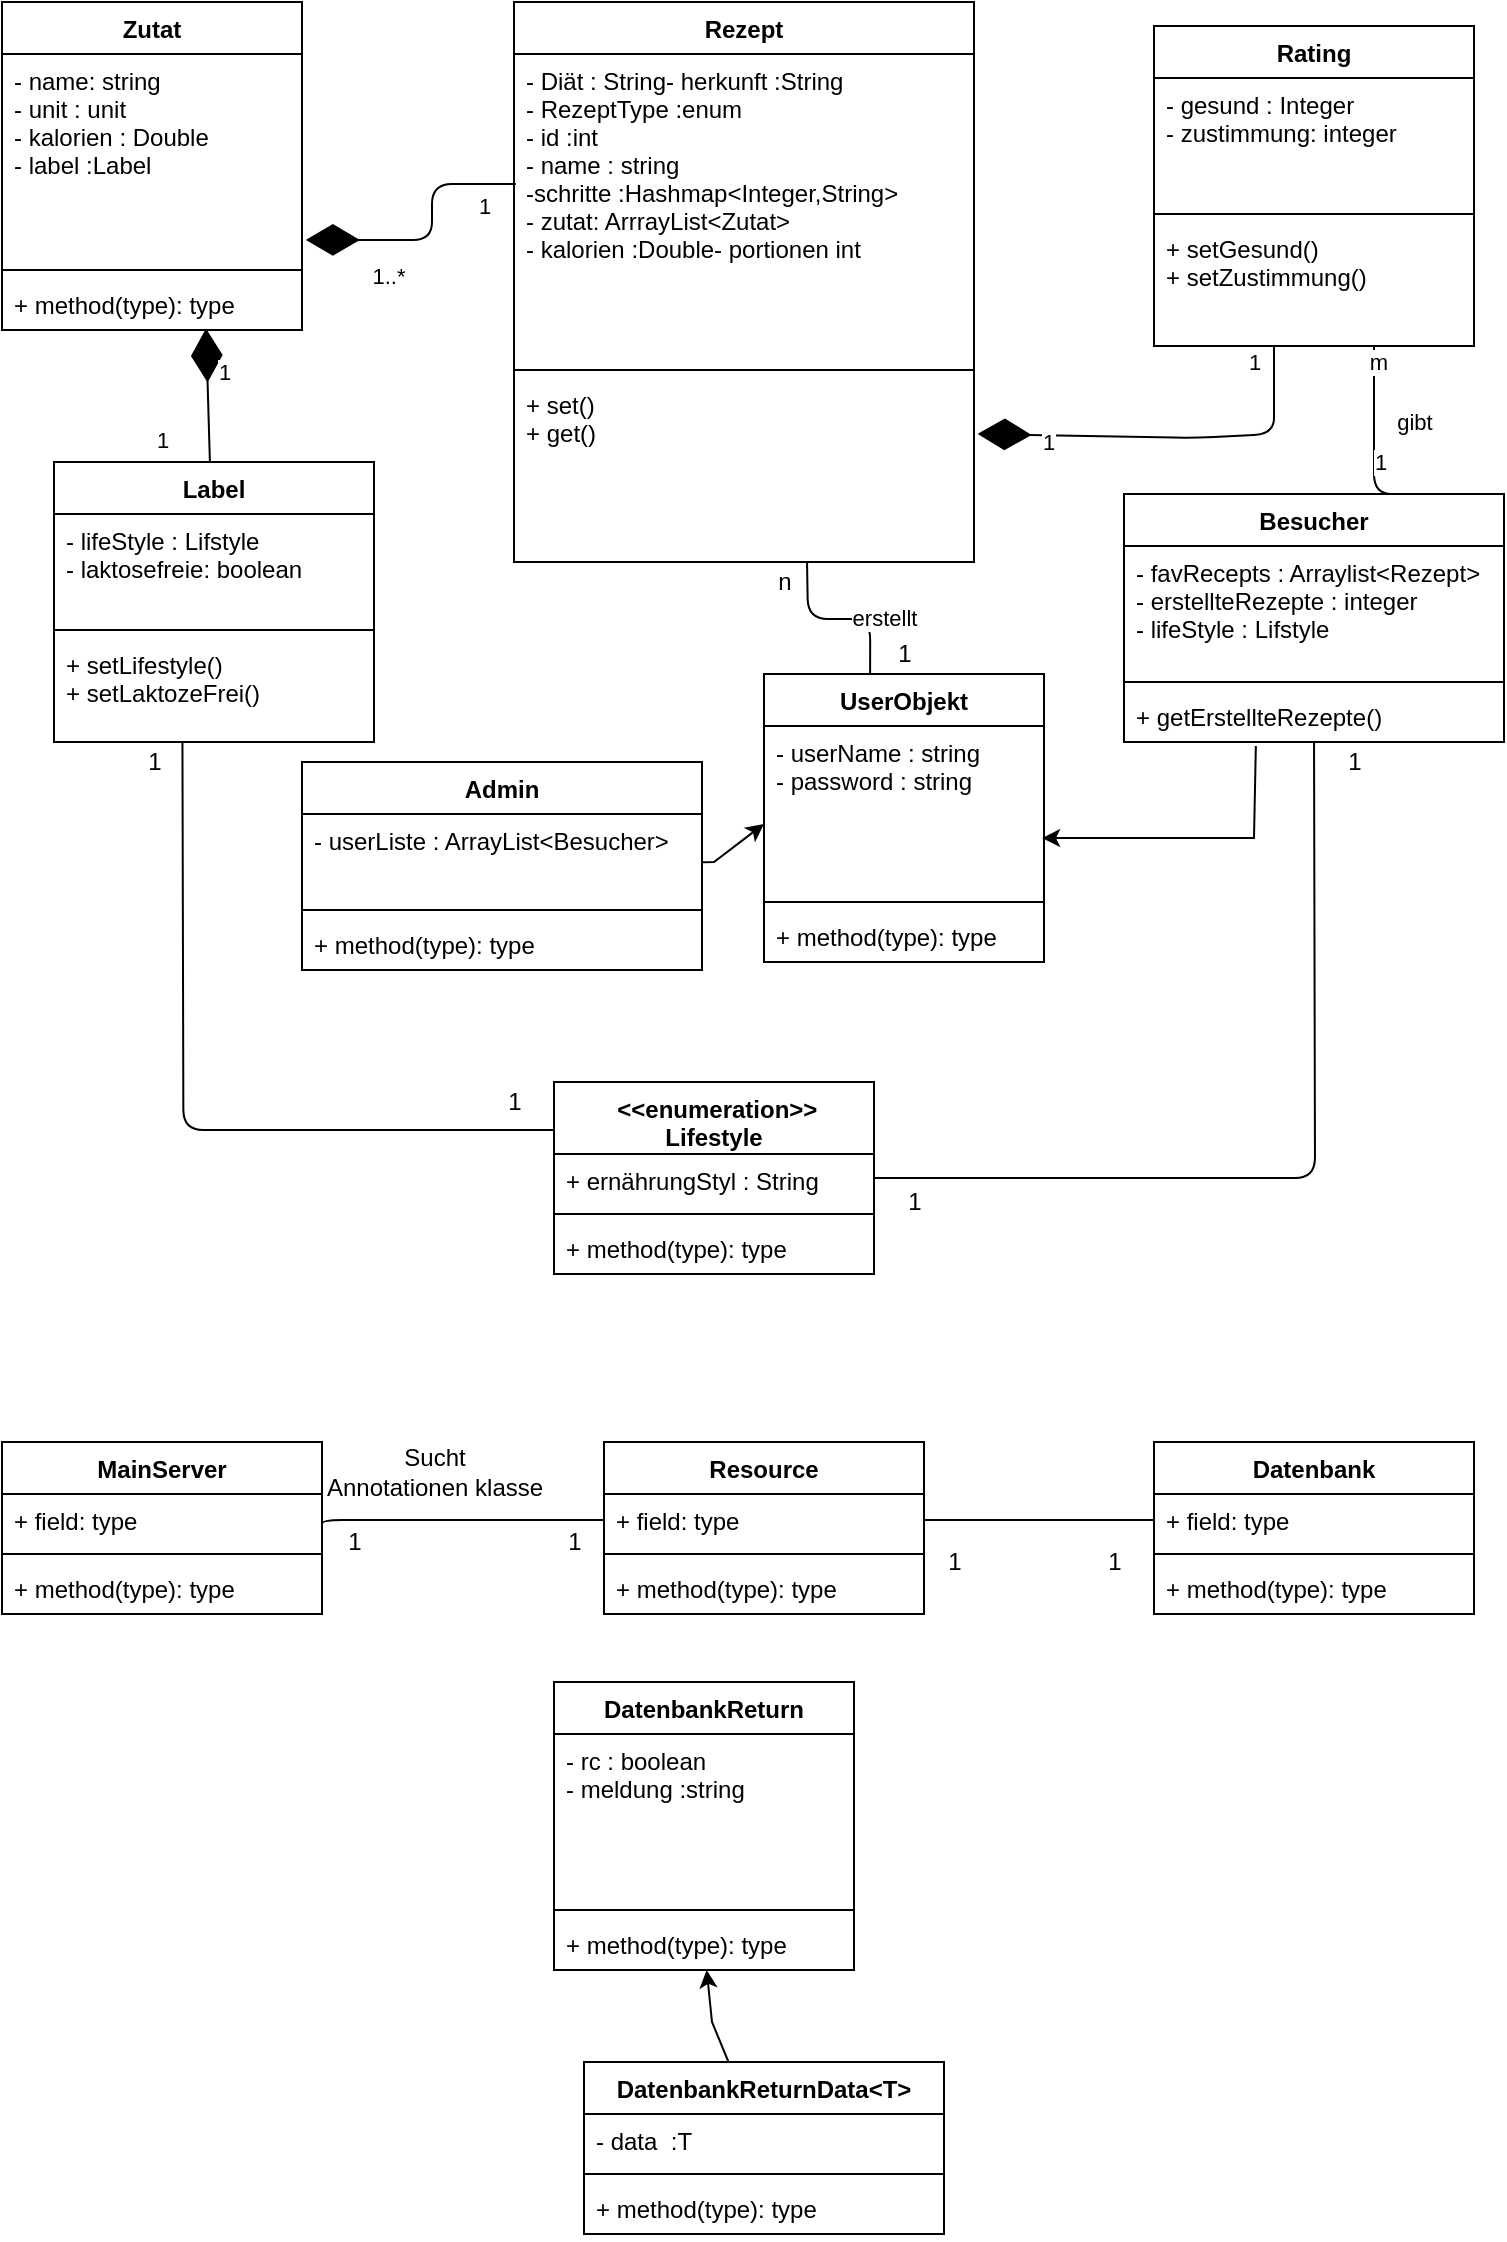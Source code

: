 <mxfile version="13.9.2" type="github">
  <diagram id="IZZyyHPVDpo9NpMuoboe" name="Page-1">
    <mxGraphModel dx="907" dy="982" grid="1" gridSize="10" guides="1" tooltips="1" connect="1" arrows="1" fold="1" page="1" pageScale="1" pageWidth="827" pageHeight="1169" math="0" shadow="0">
      <root>
        <mxCell id="0" />
        <mxCell id="1" parent="0" />
        <mxCell id="SRhx6CK5bO02SiISKb7Z-1" value="Zutat" style="swimlane;fontStyle=1;align=center;verticalAlign=top;childLayout=stackLayout;horizontal=1;startSize=26;horizontalStack=0;resizeParent=1;resizeParentMax=0;resizeLast=0;collapsible=1;marginBottom=0;" parent="1" vertex="1">
          <mxGeometry x="64" y="10" width="150" height="164" as="geometry" />
        </mxCell>
        <mxCell id="SRhx6CK5bO02SiISKb7Z-2" value="- name: string&#xa;- unit : unit&#xa;- kalorien : Double &#xa;- label :Label&#xa;&#xa;&#xa;&#xa;&#xa;" style="text;strokeColor=none;fillColor=none;align=left;verticalAlign=top;spacingLeft=4;spacingRight=4;overflow=hidden;rotatable=0;points=[[0,0.5],[1,0.5]];portConstraint=eastwest;" parent="SRhx6CK5bO02SiISKb7Z-1" vertex="1">
          <mxGeometry y="26" width="150" height="104" as="geometry" />
        </mxCell>
        <mxCell id="SRhx6CK5bO02SiISKb7Z-3" value="" style="line;strokeWidth=1;fillColor=none;align=left;verticalAlign=middle;spacingTop=-1;spacingLeft=3;spacingRight=3;rotatable=0;labelPosition=right;points=[];portConstraint=eastwest;" parent="SRhx6CK5bO02SiISKb7Z-1" vertex="1">
          <mxGeometry y="130" width="150" height="8" as="geometry" />
        </mxCell>
        <mxCell id="SRhx6CK5bO02SiISKb7Z-4" value="+ method(type): type" style="text;strokeColor=none;fillColor=none;align=left;verticalAlign=top;spacingLeft=4;spacingRight=4;overflow=hidden;rotatable=0;points=[[0,0.5],[1,0.5]];portConstraint=eastwest;" parent="SRhx6CK5bO02SiISKb7Z-1" vertex="1">
          <mxGeometry y="138" width="150" height="26" as="geometry" />
        </mxCell>
        <mxCell id="SRhx6CK5bO02SiISKb7Z-5" value="Rezept" style="swimlane;fontStyle=1;align=center;verticalAlign=top;childLayout=stackLayout;horizontal=1;startSize=26;horizontalStack=0;resizeParent=1;resizeParentMax=0;resizeLast=0;collapsible=1;marginBottom=0;" parent="1" vertex="1">
          <mxGeometry x="320" y="10" width="230" height="280" as="geometry" />
        </mxCell>
        <mxCell id="SRhx6CK5bO02SiISKb7Z-6" value="- Diät : String- herkunft :String&#xa;- RezeptType :enum&#xa;- id :int&#xa;- name : string&#xa;-schritte :Hashmap&lt;Integer,String&gt;&#xa;- zutat: ArrrayList&lt;Zutat&gt;&#xa;- kalorien :Double- portionen int&#xa;&#xa;&#xa;&#xa;&#xa;&#xa;&#xa;&#xa;&#xa;&#xa;&#xa;" style="text;strokeColor=none;fillColor=none;align=left;verticalAlign=top;spacingLeft=4;spacingRight=4;overflow=hidden;rotatable=0;points=[[0,0.5],[1,0.5]];portConstraint=eastwest;" parent="SRhx6CK5bO02SiISKb7Z-5" vertex="1">
          <mxGeometry y="26" width="230" height="154" as="geometry" />
        </mxCell>
        <mxCell id="SRhx6CK5bO02SiISKb7Z-7" value="" style="line;strokeWidth=1;fillColor=none;align=left;verticalAlign=middle;spacingTop=-1;spacingLeft=3;spacingRight=3;rotatable=0;labelPosition=right;points=[];portConstraint=eastwest;" parent="SRhx6CK5bO02SiISKb7Z-5" vertex="1">
          <mxGeometry y="180" width="230" height="8" as="geometry" />
        </mxCell>
        <mxCell id="SRhx6CK5bO02SiISKb7Z-8" value="+ set()&#xa;+ get()&#xa;" style="text;strokeColor=none;fillColor=none;align=left;verticalAlign=top;spacingLeft=4;spacingRight=4;overflow=hidden;rotatable=0;points=[[0,0.5],[1,0.5]];portConstraint=eastwest;" parent="SRhx6CK5bO02SiISKb7Z-5" vertex="1">
          <mxGeometry y="188" width="230" height="92" as="geometry" />
        </mxCell>
        <mxCell id="SRhx6CK5bO02SiISKb7Z-49" value="Rating" style="swimlane;fontStyle=1;align=center;verticalAlign=top;childLayout=stackLayout;horizontal=1;startSize=26;horizontalStack=0;resizeParent=1;resizeParentMax=0;resizeLast=0;collapsible=1;marginBottom=0;" parent="1" vertex="1">
          <mxGeometry x="640" y="22" width="160" height="160" as="geometry" />
        </mxCell>
        <mxCell id="SRhx6CK5bO02SiISKb7Z-50" value="- gesund : Integer&#xa;- zustimmung: integer&#xa;" style="text;strokeColor=none;fillColor=none;align=left;verticalAlign=top;spacingLeft=4;spacingRight=4;overflow=hidden;rotatable=0;points=[[0,0.5],[1,0.5]];portConstraint=eastwest;" parent="SRhx6CK5bO02SiISKb7Z-49" vertex="1">
          <mxGeometry y="26" width="160" height="64" as="geometry" />
        </mxCell>
        <mxCell id="SRhx6CK5bO02SiISKb7Z-51" value="" style="line;strokeWidth=1;fillColor=none;align=left;verticalAlign=middle;spacingTop=-1;spacingLeft=3;spacingRight=3;rotatable=0;labelPosition=right;points=[];portConstraint=eastwest;" parent="SRhx6CK5bO02SiISKb7Z-49" vertex="1">
          <mxGeometry y="90" width="160" height="8" as="geometry" />
        </mxCell>
        <mxCell id="SRhx6CK5bO02SiISKb7Z-52" value="+ setGesund()&#xa;+ setZustimmung()&#xa;&#xa;&#xa;" style="text;strokeColor=none;fillColor=none;align=left;verticalAlign=top;spacingLeft=4;spacingRight=4;overflow=hidden;rotatable=0;points=[[0,0.5],[1,0.5]];portConstraint=eastwest;" parent="SRhx6CK5bO02SiISKb7Z-49" vertex="1">
          <mxGeometry y="98" width="160" height="62" as="geometry" />
        </mxCell>
        <mxCell id="SRhx6CK5bO02SiISKb7Z-61" value=" &lt;&lt;enumeration&gt;&gt; &#xa;Lifestyle" style="swimlane;fontStyle=1;align=center;verticalAlign=top;childLayout=stackLayout;horizontal=1;startSize=36;horizontalStack=0;resizeParent=1;resizeParentMax=0;resizeLast=0;collapsible=1;marginBottom=0;" parent="1" vertex="1">
          <mxGeometry x="340" y="550" width="160" height="96" as="geometry" />
        </mxCell>
        <mxCell id="SRhx6CK5bO02SiISKb7Z-62" value="+ ernährungStyl : String" style="text;strokeColor=none;fillColor=none;align=left;verticalAlign=top;spacingLeft=4;spacingRight=4;overflow=hidden;rotatable=0;points=[[0,0.5],[1,0.5]];portConstraint=eastwest;" parent="SRhx6CK5bO02SiISKb7Z-61" vertex="1">
          <mxGeometry y="36" width="160" height="26" as="geometry" />
        </mxCell>
        <mxCell id="SRhx6CK5bO02SiISKb7Z-63" value="" style="line;strokeWidth=1;fillColor=none;align=left;verticalAlign=middle;spacingTop=-1;spacingLeft=3;spacingRight=3;rotatable=0;labelPosition=right;points=[];portConstraint=eastwest;" parent="SRhx6CK5bO02SiISKb7Z-61" vertex="1">
          <mxGeometry y="62" width="160" height="8" as="geometry" />
        </mxCell>
        <mxCell id="SRhx6CK5bO02SiISKb7Z-64" value="+ method(type): type" style="text;strokeColor=none;fillColor=none;align=left;verticalAlign=top;spacingLeft=4;spacingRight=4;overflow=hidden;rotatable=0;points=[[0,0.5],[1,0.5]];portConstraint=eastwest;" parent="SRhx6CK5bO02SiISKb7Z-61" vertex="1">
          <mxGeometry y="70" width="160" height="26" as="geometry" />
        </mxCell>
        <mxCell id="SRhx6CK5bO02SiISKb7Z-77" value="" style="endArrow=diamondThin;endFill=1;endSize=24;html=1;entryX=1.013;entryY=0.894;entryDx=0;entryDy=0;entryPerimeter=0;exitX=0.004;exitY=0.422;exitDx=0;exitDy=0;exitPerimeter=0;" parent="1" source="SRhx6CK5bO02SiISKb7Z-6" target="SRhx6CK5bO02SiISKb7Z-2" edge="1">
          <mxGeometry width="160" relative="1" as="geometry">
            <mxPoint x="319.05" y="397.076" as="sourcePoint" />
            <mxPoint x="240.0" y="239.996" as="targetPoint" />
            <Array as="points">
              <mxPoint x="279" y="101" />
              <mxPoint x="279" y="129" />
              <mxPoint x="260" y="129" />
            </Array>
          </mxGeometry>
        </mxCell>
        <mxCell id="SRhx6CK5bO02SiISKb7Z-105" value="1" style="edgeLabel;html=1;align=center;verticalAlign=middle;resizable=0;points=[];" parent="SRhx6CK5bO02SiISKb7Z-77" vertex="1" connectable="0">
          <mxGeometry x="-0.874" y="1" relative="1" as="geometry">
            <mxPoint x="-8.08" y="9.38" as="offset" />
          </mxGeometry>
        </mxCell>
        <mxCell id="SRhx6CK5bO02SiISKb7Z-106" value="1..*" style="edgeLabel;html=1;align=center;verticalAlign=middle;resizable=0;points=[];" parent="SRhx6CK5bO02SiISKb7Z-77" vertex="1" connectable="0">
          <mxGeometry x="0.553" y="3" relative="1" as="geometry">
            <mxPoint x="11.1" y="14.99" as="offset" />
          </mxGeometry>
        </mxCell>
        <mxCell id="SRhx6CK5bO02SiISKb7Z-78" value="" style="endArrow=diamondThin;endFill=1;endSize=24;html=1;entryX=1.008;entryY=0.304;entryDx=0;entryDy=0;entryPerimeter=0;" parent="1" edge="1" target="SRhx6CK5bO02SiISKb7Z-8">
          <mxGeometry width="160" relative="1" as="geometry">
            <mxPoint x="700" y="182" as="sourcePoint" />
            <mxPoint x="600" y="228" as="targetPoint" />
            <Array as="points">
              <mxPoint x="700" y="200" />
              <mxPoint x="700" y="226" />
              <mxPoint x="660" y="228" />
            </Array>
          </mxGeometry>
        </mxCell>
        <mxCell id="SRhx6CK5bO02SiISKb7Z-103" value="1" style="edgeLabel;html=1;align=center;verticalAlign=middle;resizable=0;points=[];" parent="SRhx6CK5bO02SiISKb7Z-78" vertex="1" connectable="0">
          <mxGeometry x="-0.88" relative="1" as="geometry">
            <mxPoint x="-10" y="-3.76" as="offset" />
          </mxGeometry>
        </mxCell>
        <mxCell id="SRhx6CK5bO02SiISKb7Z-104" value="1" style="edgeLabel;html=1;align=center;verticalAlign=middle;resizable=0;points=[];" parent="SRhx6CK5bO02SiISKb7Z-78" vertex="1" connectable="0">
          <mxGeometry x="0.641" y="3" relative="1" as="geometry">
            <mxPoint as="offset" />
          </mxGeometry>
        </mxCell>
        <mxCell id="SRhx6CK5bO02SiISKb7Z-81" value="Label" style="swimlane;fontStyle=1;align=center;verticalAlign=top;childLayout=stackLayout;horizontal=1;startSize=26;horizontalStack=0;resizeParent=1;resizeParentMax=0;resizeLast=0;collapsible=1;marginBottom=0;" parent="1" vertex="1">
          <mxGeometry x="90" y="240" width="160" height="140" as="geometry" />
        </mxCell>
        <mxCell id="SRhx6CK5bO02SiISKb7Z-82" value="- lifeStyle : Lifstyle&#xa;- laktosefreie: boolean " style="text;strokeColor=none;fillColor=none;align=left;verticalAlign=top;spacingLeft=4;spacingRight=4;overflow=hidden;rotatable=0;points=[[0,0.5],[1,0.5]];portConstraint=eastwest;" parent="SRhx6CK5bO02SiISKb7Z-81" vertex="1">
          <mxGeometry y="26" width="160" height="54" as="geometry" />
        </mxCell>
        <mxCell id="SRhx6CK5bO02SiISKb7Z-83" value="" style="line;strokeWidth=1;fillColor=none;align=left;verticalAlign=middle;spacingTop=-1;spacingLeft=3;spacingRight=3;rotatable=0;labelPosition=right;points=[];portConstraint=eastwest;" parent="SRhx6CK5bO02SiISKb7Z-81" vertex="1">
          <mxGeometry y="80" width="160" height="8" as="geometry" />
        </mxCell>
        <mxCell id="SRhx6CK5bO02SiISKb7Z-84" value="+ setLifestyle()&#xa;+ setLaktozeFrei()&#xa;" style="text;strokeColor=none;fillColor=none;align=left;verticalAlign=top;spacingLeft=4;spacingRight=4;overflow=hidden;rotatable=0;points=[[0,0.5],[1,0.5]];portConstraint=eastwest;" parent="SRhx6CK5bO02SiISKb7Z-81" vertex="1">
          <mxGeometry y="88" width="160" height="52" as="geometry" />
        </mxCell>
        <mxCell id="gb2XQUWt7gZtMW36fQ8k-82" style="edgeStyle=none;rounded=0;orthogonalLoop=1;jettySize=auto;html=1;" edge="1" parent="1" source="gb2XQUWt7gZtMW36fQ8k-5" target="gb2XQUWt7gZtMW36fQ8k-16">
          <mxGeometry relative="1" as="geometry">
            <Array as="points">
              <mxPoint x="419" y="1020" />
            </Array>
          </mxGeometry>
        </mxCell>
        <mxCell id="gb2XQUWt7gZtMW36fQ8k-5" value="DatenbankReturnData&lt;T&gt;" style="swimlane;fontStyle=1;align=center;verticalAlign=top;childLayout=stackLayout;horizontal=1;startSize=26;horizontalStack=0;resizeParent=1;resizeParentMax=0;resizeLast=0;collapsible=1;marginBottom=0;" vertex="1" parent="1">
          <mxGeometry x="355" y="1040" width="180" height="86" as="geometry" />
        </mxCell>
        <mxCell id="gb2XQUWt7gZtMW36fQ8k-6" value="- data  :T" style="text;strokeColor=none;fillColor=none;align=left;verticalAlign=top;spacingLeft=4;spacingRight=4;overflow=hidden;rotatable=0;points=[[0,0.5],[1,0.5]];portConstraint=eastwest;" vertex="1" parent="gb2XQUWt7gZtMW36fQ8k-5">
          <mxGeometry y="26" width="180" height="26" as="geometry" />
        </mxCell>
        <mxCell id="gb2XQUWt7gZtMW36fQ8k-7" value="" style="line;strokeWidth=1;fillColor=none;align=left;verticalAlign=middle;spacingTop=-1;spacingLeft=3;spacingRight=3;rotatable=0;labelPosition=right;points=[];portConstraint=eastwest;" vertex="1" parent="gb2XQUWt7gZtMW36fQ8k-5">
          <mxGeometry y="52" width="180" height="8" as="geometry" />
        </mxCell>
        <mxCell id="gb2XQUWt7gZtMW36fQ8k-8" value="+ method(type): type" style="text;strokeColor=none;fillColor=none;align=left;verticalAlign=top;spacingLeft=4;spacingRight=4;overflow=hidden;rotatable=0;points=[[0,0.5],[1,0.5]];portConstraint=eastwest;" vertex="1" parent="gb2XQUWt7gZtMW36fQ8k-5">
          <mxGeometry y="60" width="180" height="26" as="geometry" />
        </mxCell>
        <mxCell id="gb2XQUWt7gZtMW36fQ8k-13" value="DatenbankReturn" style="swimlane;fontStyle=1;align=center;verticalAlign=top;childLayout=stackLayout;horizontal=1;startSize=26;horizontalStack=0;resizeParent=1;resizeParentMax=0;resizeLast=0;collapsible=1;marginBottom=0;" vertex="1" parent="1">
          <mxGeometry x="340" y="850" width="150" height="144" as="geometry" />
        </mxCell>
        <mxCell id="gb2XQUWt7gZtMW36fQ8k-14" value="- rc : boolean&#xa;- meldung :string&#xa;" style="text;strokeColor=none;fillColor=none;align=left;verticalAlign=top;spacingLeft=4;spacingRight=4;overflow=hidden;rotatable=0;points=[[0,0.5],[1,0.5]];portConstraint=eastwest;" vertex="1" parent="gb2XQUWt7gZtMW36fQ8k-13">
          <mxGeometry y="26" width="150" height="84" as="geometry" />
        </mxCell>
        <mxCell id="gb2XQUWt7gZtMW36fQ8k-15" value="" style="line;strokeWidth=1;fillColor=none;align=left;verticalAlign=middle;spacingTop=-1;spacingLeft=3;spacingRight=3;rotatable=0;labelPosition=right;points=[];portConstraint=eastwest;" vertex="1" parent="gb2XQUWt7gZtMW36fQ8k-13">
          <mxGeometry y="110" width="150" height="8" as="geometry" />
        </mxCell>
        <mxCell id="gb2XQUWt7gZtMW36fQ8k-16" value="+ method(type): type" style="text;strokeColor=none;fillColor=none;align=left;verticalAlign=top;spacingLeft=4;spacingRight=4;overflow=hidden;rotatable=0;points=[[0,0.5],[1,0.5]];portConstraint=eastwest;" vertex="1" parent="gb2XQUWt7gZtMW36fQ8k-13">
          <mxGeometry y="118" width="150" height="26" as="geometry" />
        </mxCell>
        <mxCell id="gb2XQUWt7gZtMW36fQ8k-18" value="UserObjekt" style="swimlane;fontStyle=1;align=center;verticalAlign=top;childLayout=stackLayout;horizontal=1;startSize=26;horizontalStack=0;resizeParent=1;resizeParentMax=0;resizeLast=0;collapsible=1;marginBottom=0;" vertex="1" parent="1">
          <mxGeometry x="445" y="346" width="140" height="144" as="geometry" />
        </mxCell>
        <mxCell id="gb2XQUWt7gZtMW36fQ8k-19" value="- userName : string&#xa;- password : string&#xa;&#xa;" style="text;strokeColor=none;fillColor=none;align=left;verticalAlign=top;spacingLeft=4;spacingRight=4;overflow=hidden;rotatable=0;points=[[0,0.5],[1,0.5]];portConstraint=eastwest;" vertex="1" parent="gb2XQUWt7gZtMW36fQ8k-18">
          <mxGeometry y="26" width="140" height="84" as="geometry" />
        </mxCell>
        <mxCell id="gb2XQUWt7gZtMW36fQ8k-20" value="" style="line;strokeWidth=1;fillColor=none;align=left;verticalAlign=middle;spacingTop=-1;spacingLeft=3;spacingRight=3;rotatable=0;labelPosition=right;points=[];portConstraint=eastwest;" vertex="1" parent="gb2XQUWt7gZtMW36fQ8k-18">
          <mxGeometry y="110" width="140" height="8" as="geometry" />
        </mxCell>
        <mxCell id="gb2XQUWt7gZtMW36fQ8k-21" value="+ method(type): type" style="text;strokeColor=none;fillColor=none;align=left;verticalAlign=top;spacingLeft=4;spacingRight=4;overflow=hidden;rotatable=0;points=[[0,0.5],[1,0.5]];portConstraint=eastwest;" vertex="1" parent="gb2XQUWt7gZtMW36fQ8k-18">
          <mxGeometry y="118" width="140" height="26" as="geometry" />
        </mxCell>
        <mxCell id="gb2XQUWt7gZtMW36fQ8k-27" value="" style="endArrow=none;html=1;edgeStyle=orthogonalEdgeStyle;entryX=0.593;entryY=1.053;entryDx=0;entryDy=0;entryPerimeter=0;exitX=0.379;exitY=0;exitDx=0;exitDy=0;exitPerimeter=0;" edge="1" parent="1" source="gb2XQUWt7gZtMW36fQ8k-18">
          <mxGeometry relative="1" as="geometry">
            <mxPoint x="443.49" y="355.02" as="sourcePoint" />
            <mxPoint x="466.51" y="290.002" as="targetPoint" />
            <Array as="points" />
          </mxGeometry>
        </mxCell>
        <mxCell id="gb2XQUWt7gZtMW36fQ8k-28" value="erstellt" style="edgeLabel;html=1;align=center;verticalAlign=middle;resizable=0;points=[];" vertex="1" connectable="0" parent="gb2XQUWt7gZtMW36fQ8k-27">
          <mxGeometry x="-0.697" y="2" relative="1" as="geometry">
            <mxPoint x="8.91" y="-15.05" as="offset" />
          </mxGeometry>
        </mxCell>
        <mxCell id="gb2XQUWt7gZtMW36fQ8k-29" value="" style="endArrow=none;html=1;edgeStyle=orthogonalEdgeStyle;exitX=0.75;exitY=0;exitDx=0;exitDy=0;" edge="1" parent="1" source="gb2XQUWt7gZtMW36fQ8k-35" target="SRhx6CK5bO02SiISKb7Z-52">
          <mxGeometry relative="1" as="geometry">
            <mxPoint x="710" y="365.02" as="sourcePoint" />
            <mxPoint x="733.02" y="300.002" as="targetPoint" />
            <Array as="points">
              <mxPoint x="750" y="256" />
            </Array>
          </mxGeometry>
        </mxCell>
        <mxCell id="gb2XQUWt7gZtMW36fQ8k-30" value="gibt" style="edgeLabel;html=1;align=center;verticalAlign=middle;resizable=0;points=[];" vertex="1" connectable="0" parent="gb2XQUWt7gZtMW36fQ8k-29">
          <mxGeometry x="-0.697" y="2" relative="1" as="geometry">
            <mxPoint x="16.5" y="-38" as="offset" />
          </mxGeometry>
        </mxCell>
        <mxCell id="gb2XQUWt7gZtMW36fQ8k-55" value="m" style="edgeLabel;html=1;align=center;verticalAlign=middle;resizable=0;points=[];" vertex="1" connectable="0" parent="gb2XQUWt7gZtMW36fQ8k-29">
          <mxGeometry x="0.843" y="-2" relative="1" as="geometry">
            <mxPoint y="1" as="offset" />
          </mxGeometry>
        </mxCell>
        <mxCell id="gb2XQUWt7gZtMW36fQ8k-56" value="1" style="edgeLabel;html=1;align=center;verticalAlign=middle;resizable=0;points=[];" vertex="1" connectable="0" parent="gb2XQUWt7gZtMW36fQ8k-29">
          <mxGeometry x="-0.681" y="-1" relative="1" as="geometry">
            <mxPoint y="-15" as="offset" />
          </mxGeometry>
        </mxCell>
        <mxCell id="gb2XQUWt7gZtMW36fQ8k-54" style="edgeStyle=none;rounded=0;orthogonalLoop=1;jettySize=auto;html=1;entryX=0;entryY=0.583;entryDx=0;entryDy=0;entryPerimeter=0;" edge="1" parent="1" source="gb2XQUWt7gZtMW36fQ8k-31" target="gb2XQUWt7gZtMW36fQ8k-19">
          <mxGeometry relative="1" as="geometry">
            <Array as="points">
              <mxPoint x="420" y="440" />
            </Array>
          </mxGeometry>
        </mxCell>
        <mxCell id="gb2XQUWt7gZtMW36fQ8k-31" value="Admin" style="swimlane;fontStyle=1;align=center;verticalAlign=top;childLayout=stackLayout;horizontal=1;startSize=26;horizontalStack=0;resizeParent=1;resizeParentMax=0;resizeLast=0;collapsible=1;marginBottom=0;" vertex="1" parent="1">
          <mxGeometry x="214" y="390" width="200" height="104" as="geometry" />
        </mxCell>
        <mxCell id="gb2XQUWt7gZtMW36fQ8k-32" value="- userListe : ArrayList&lt;Besucher&gt;" style="text;strokeColor=none;fillColor=none;align=left;verticalAlign=top;spacingLeft=4;spacingRight=4;overflow=hidden;rotatable=0;points=[[0,0.5],[1,0.5]];portConstraint=eastwest;" vertex="1" parent="gb2XQUWt7gZtMW36fQ8k-31">
          <mxGeometry y="26" width="200" height="44" as="geometry" />
        </mxCell>
        <mxCell id="gb2XQUWt7gZtMW36fQ8k-33" value="" style="line;strokeWidth=1;fillColor=none;align=left;verticalAlign=middle;spacingTop=-1;spacingLeft=3;spacingRight=3;rotatable=0;labelPosition=right;points=[];portConstraint=eastwest;" vertex="1" parent="gb2XQUWt7gZtMW36fQ8k-31">
          <mxGeometry y="70" width="200" height="8" as="geometry" />
        </mxCell>
        <mxCell id="gb2XQUWt7gZtMW36fQ8k-34" value="+ method(type): type" style="text;strokeColor=none;fillColor=none;align=left;verticalAlign=top;spacingLeft=4;spacingRight=4;overflow=hidden;rotatable=0;points=[[0,0.5],[1,0.5]];portConstraint=eastwest;" vertex="1" parent="gb2XQUWt7gZtMW36fQ8k-31">
          <mxGeometry y="78" width="200" height="26" as="geometry" />
        </mxCell>
        <mxCell id="gb2XQUWt7gZtMW36fQ8k-47" style="edgeStyle=none;rounded=0;orthogonalLoop=1;jettySize=auto;html=1;exitX=0.347;exitY=1.077;exitDx=0;exitDy=0;exitPerimeter=0;entryX=0.993;entryY=0.667;entryDx=0;entryDy=0;entryPerimeter=0;" edge="1" parent="1" source="gb2XQUWt7gZtMW36fQ8k-38" target="gb2XQUWt7gZtMW36fQ8k-19">
          <mxGeometry relative="1" as="geometry">
            <mxPoint x="592.95" y="630" as="sourcePoint" />
            <mxPoint x="585" y="416" as="targetPoint" />
            <Array as="points">
              <mxPoint x="690" y="428" />
            </Array>
          </mxGeometry>
        </mxCell>
        <mxCell id="gb2XQUWt7gZtMW36fQ8k-35" value="Besucher" style="swimlane;fontStyle=1;align=center;verticalAlign=top;childLayout=stackLayout;horizontal=1;startSize=26;horizontalStack=0;resizeParent=1;resizeParentMax=0;resizeLast=0;collapsible=1;marginBottom=0;" vertex="1" parent="1">
          <mxGeometry x="625" y="256" width="190" height="124" as="geometry" />
        </mxCell>
        <mxCell id="gb2XQUWt7gZtMW36fQ8k-36" value="- favRecepts : Arraylist&lt;Rezept&gt;&#xa;- erstellteRezepte : integer&#xa;- lifeStyle : Lifstyle&#xa;" style="text;strokeColor=none;fillColor=none;align=left;verticalAlign=top;spacingLeft=4;spacingRight=4;overflow=hidden;rotatable=0;points=[[0,0.5],[1,0.5]];portConstraint=eastwest;" vertex="1" parent="gb2XQUWt7gZtMW36fQ8k-35">
          <mxGeometry y="26" width="190" height="64" as="geometry" />
        </mxCell>
        <mxCell id="gb2XQUWt7gZtMW36fQ8k-37" value="" style="line;strokeWidth=1;fillColor=none;align=left;verticalAlign=middle;spacingTop=-1;spacingLeft=3;spacingRight=3;rotatable=0;labelPosition=right;points=[];portConstraint=eastwest;" vertex="1" parent="gb2XQUWt7gZtMW36fQ8k-35">
          <mxGeometry y="90" width="190" height="8" as="geometry" />
        </mxCell>
        <mxCell id="gb2XQUWt7gZtMW36fQ8k-38" value="+ getErstellteRezepte()" style="text;strokeColor=none;fillColor=none;align=left;verticalAlign=top;spacingLeft=4;spacingRight=4;overflow=hidden;rotatable=0;points=[[0,0.5],[1,0.5]];portConstraint=eastwest;" vertex="1" parent="gb2XQUWt7gZtMW36fQ8k-35">
          <mxGeometry y="98" width="190" height="26" as="geometry" />
        </mxCell>
        <mxCell id="gb2XQUWt7gZtMW36fQ8k-57" value="1" style="text;html=1;align=center;verticalAlign=middle;resizable=0;points=[];autosize=1;" vertex="1" parent="1">
          <mxGeometry x="505" y="326" width="20" height="20" as="geometry" />
        </mxCell>
        <mxCell id="gb2XQUWt7gZtMW36fQ8k-58" value="n" style="text;html=1;align=center;verticalAlign=middle;resizable=0;points=[];autosize=1;" vertex="1" parent="1">
          <mxGeometry x="445" y="290" width="20" height="20" as="geometry" />
        </mxCell>
        <mxCell id="gb2XQUWt7gZtMW36fQ8k-61" value="" style="endArrow=none;html=1;edgeStyle=orthogonalEdgeStyle;entryX=0.593;entryY=1.053;entryDx=0;entryDy=0;entryPerimeter=0;exitX=0;exitY=0.25;exitDx=0;exitDy=0;" edge="1" parent="1" source="SRhx6CK5bO02SiISKb7Z-61">
          <mxGeometry relative="1" as="geometry">
            <mxPoint x="185.77" y="436" as="sourcePoint" />
            <mxPoint x="154.22" y="380.002" as="targetPoint" />
            <Array as="points" />
          </mxGeometry>
        </mxCell>
        <mxCell id="gb2XQUWt7gZtMW36fQ8k-63" value="" style="endArrow=none;html=1;edgeStyle=orthogonalEdgeStyle;entryX=0.593;entryY=1.053;entryDx=0;entryDy=0;entryPerimeter=0;exitX=1;exitY=0.5;exitDx=0;exitDy=0;" edge="1" parent="1" source="SRhx6CK5bO02SiISKb7Z-61">
          <mxGeometry relative="1" as="geometry">
            <mxPoint x="905.8" y="574" as="sourcePoint" />
            <mxPoint x="720.02" y="380.002" as="targetPoint" />
            <Array as="points" />
          </mxGeometry>
        </mxCell>
        <mxCell id="gb2XQUWt7gZtMW36fQ8k-65" value="" style="endArrow=diamondThin;endFill=1;endSize=24;html=1;entryX=0.68;entryY=0.973;entryDx=0;entryDy=0;entryPerimeter=0;" edge="1" parent="1" source="SRhx6CK5bO02SiISKb7Z-81" target="SRhx6CK5bO02SiISKb7Z-4">
          <mxGeometry width="160" relative="1" as="geometry">
            <mxPoint x="350" y="380" as="sourcePoint" />
            <mxPoint x="510" y="380" as="targetPoint" />
            <Array as="points" />
          </mxGeometry>
        </mxCell>
        <mxCell id="gb2XQUWt7gZtMW36fQ8k-66" value="1" style="edgeLabel;html=1;align=center;verticalAlign=middle;resizable=0;points=[];rotation=0;" vertex="1" connectable="0" parent="1">
          <mxGeometry x="240" y="200" as="geometry">
            <mxPoint x="-65.588" y="-5.392" as="offset" />
          </mxGeometry>
        </mxCell>
        <mxCell id="gb2XQUWt7gZtMW36fQ8k-67" value="1" style="edgeLabel;html=1;align=center;verticalAlign=middle;resizable=0;points=[];" vertex="1" connectable="0" parent="1">
          <mxGeometry x="210" y="210" as="geometry">
            <mxPoint x="-66" y="19" as="offset" />
          </mxGeometry>
        </mxCell>
        <mxCell id="gb2XQUWt7gZtMW36fQ8k-68" value="1" style="text;html=1;align=center;verticalAlign=middle;resizable=0;points=[];autosize=1;" vertex="1" parent="1">
          <mxGeometry x="730" y="380" width="20" height="20" as="geometry" />
        </mxCell>
        <mxCell id="gb2XQUWt7gZtMW36fQ8k-69" value="1" style="text;html=1;align=center;verticalAlign=middle;resizable=0;points=[];autosize=1;" vertex="1" parent="1">
          <mxGeometry x="510" y="600" width="20" height="20" as="geometry" />
        </mxCell>
        <mxCell id="gb2XQUWt7gZtMW36fQ8k-70" value="1" style="text;html=1;align=center;verticalAlign=middle;resizable=0;points=[];autosize=1;" vertex="1" parent="1">
          <mxGeometry x="310" y="550" width="20" height="20" as="geometry" />
        </mxCell>
        <mxCell id="gb2XQUWt7gZtMW36fQ8k-71" value="1" style="text;html=1;align=center;verticalAlign=middle;resizable=0;points=[];autosize=1;" vertex="1" parent="1">
          <mxGeometry x="130" y="380" width="20" height="20" as="geometry" />
        </mxCell>
        <mxCell id="gb2XQUWt7gZtMW36fQ8k-72" value="Datenbank" style="swimlane;fontStyle=1;align=center;verticalAlign=top;childLayout=stackLayout;horizontal=1;startSize=26;horizontalStack=0;resizeParent=1;resizeParentMax=0;resizeLast=0;collapsible=1;marginBottom=0;" vertex="1" parent="1">
          <mxGeometry x="640" y="730" width="160" height="86" as="geometry" />
        </mxCell>
        <mxCell id="gb2XQUWt7gZtMW36fQ8k-73" value="+ field: type" style="text;strokeColor=none;fillColor=none;align=left;verticalAlign=top;spacingLeft=4;spacingRight=4;overflow=hidden;rotatable=0;points=[[0,0.5],[1,0.5]];portConstraint=eastwest;" vertex="1" parent="gb2XQUWt7gZtMW36fQ8k-72">
          <mxGeometry y="26" width="160" height="26" as="geometry" />
        </mxCell>
        <mxCell id="gb2XQUWt7gZtMW36fQ8k-74" value="" style="line;strokeWidth=1;fillColor=none;align=left;verticalAlign=middle;spacingTop=-1;spacingLeft=3;spacingRight=3;rotatable=0;labelPosition=right;points=[];portConstraint=eastwest;" vertex="1" parent="gb2XQUWt7gZtMW36fQ8k-72">
          <mxGeometry y="52" width="160" height="8" as="geometry" />
        </mxCell>
        <mxCell id="gb2XQUWt7gZtMW36fQ8k-75" value="+ method(type): type" style="text;strokeColor=none;fillColor=none;align=left;verticalAlign=top;spacingLeft=4;spacingRight=4;overflow=hidden;rotatable=0;points=[[0,0.5],[1,0.5]];portConstraint=eastwest;" vertex="1" parent="gb2XQUWt7gZtMW36fQ8k-72">
          <mxGeometry y="60" width="160" height="26" as="geometry" />
        </mxCell>
        <mxCell id="gb2XQUWt7gZtMW36fQ8k-76" value="Resource" style="swimlane;fontStyle=1;align=center;verticalAlign=top;childLayout=stackLayout;horizontal=1;startSize=26;horizontalStack=0;resizeParent=1;resizeParentMax=0;resizeLast=0;collapsible=1;marginBottom=0;" vertex="1" parent="1">
          <mxGeometry x="365" y="730" width="160" height="86" as="geometry" />
        </mxCell>
        <mxCell id="gb2XQUWt7gZtMW36fQ8k-77" value="+ field: type" style="text;strokeColor=none;fillColor=none;align=left;verticalAlign=top;spacingLeft=4;spacingRight=4;overflow=hidden;rotatable=0;points=[[0,0.5],[1,0.5]];portConstraint=eastwest;" vertex="1" parent="gb2XQUWt7gZtMW36fQ8k-76">
          <mxGeometry y="26" width="160" height="26" as="geometry" />
        </mxCell>
        <mxCell id="gb2XQUWt7gZtMW36fQ8k-78" value="" style="line;strokeWidth=1;fillColor=none;align=left;verticalAlign=middle;spacingTop=-1;spacingLeft=3;spacingRight=3;rotatable=0;labelPosition=right;points=[];portConstraint=eastwest;" vertex="1" parent="gb2XQUWt7gZtMW36fQ8k-76">
          <mxGeometry y="52" width="160" height="8" as="geometry" />
        </mxCell>
        <mxCell id="gb2XQUWt7gZtMW36fQ8k-79" value="+ method(type): type" style="text;strokeColor=none;fillColor=none;align=left;verticalAlign=top;spacingLeft=4;spacingRight=4;overflow=hidden;rotatable=0;points=[[0,0.5],[1,0.5]];portConstraint=eastwest;" vertex="1" parent="gb2XQUWt7gZtMW36fQ8k-76">
          <mxGeometry y="60" width="160" height="26" as="geometry" />
        </mxCell>
        <mxCell id="gb2XQUWt7gZtMW36fQ8k-81" value="" style="endArrow=none;html=1;edgeStyle=orthogonalEdgeStyle;exitX=1;exitY=0.5;exitDx=0;exitDy=0;entryX=0;entryY=0.5;entryDx=0;entryDy=0;" edge="1" parent="1" source="gb2XQUWt7gZtMW36fQ8k-77" target="gb2XQUWt7gZtMW36fQ8k-73">
          <mxGeometry relative="1" as="geometry">
            <mxPoint x="390" y="769" as="sourcePoint" />
            <mxPoint x="460" y="950" as="targetPoint" />
            <Array as="points" />
          </mxGeometry>
        </mxCell>
        <mxCell id="gb2XQUWt7gZtMW36fQ8k-84" value="MainServer" style="swimlane;fontStyle=1;align=center;verticalAlign=top;childLayout=stackLayout;horizontal=1;startSize=26;horizontalStack=0;resizeParent=1;resizeParentMax=0;resizeLast=0;collapsible=1;marginBottom=0;" vertex="1" parent="1">
          <mxGeometry x="64" y="730" width="160" height="86" as="geometry" />
        </mxCell>
        <mxCell id="gb2XQUWt7gZtMW36fQ8k-85" value="+ field: type" style="text;strokeColor=none;fillColor=none;align=left;verticalAlign=top;spacingLeft=4;spacingRight=4;overflow=hidden;rotatable=0;points=[[0,0.5],[1,0.5]];portConstraint=eastwest;" vertex="1" parent="gb2XQUWt7gZtMW36fQ8k-84">
          <mxGeometry y="26" width="160" height="26" as="geometry" />
        </mxCell>
        <mxCell id="gb2XQUWt7gZtMW36fQ8k-88" value="" style="endArrow=none;html=1;edgeStyle=orthogonalEdgeStyle;entryX=0;entryY=0.5;entryDx=0;entryDy=0;" edge="1" parent="gb2XQUWt7gZtMW36fQ8k-84" target="gb2XQUWt7gZtMW36fQ8k-77">
          <mxGeometry relative="1" as="geometry">
            <mxPoint x="160" y="42.82" as="sourcePoint" />
            <mxPoint x="260" y="42.41" as="targetPoint" />
            <Array as="points">
              <mxPoint x="160" y="39" />
            </Array>
          </mxGeometry>
        </mxCell>
        <mxCell id="gb2XQUWt7gZtMW36fQ8k-86" value="" style="line;strokeWidth=1;fillColor=none;align=left;verticalAlign=middle;spacingTop=-1;spacingLeft=3;spacingRight=3;rotatable=0;labelPosition=right;points=[];portConstraint=eastwest;" vertex="1" parent="gb2XQUWt7gZtMW36fQ8k-84">
          <mxGeometry y="52" width="160" height="8" as="geometry" />
        </mxCell>
        <mxCell id="gb2XQUWt7gZtMW36fQ8k-87" value="+ method(type): type" style="text;strokeColor=none;fillColor=none;align=left;verticalAlign=top;spacingLeft=4;spacingRight=4;overflow=hidden;rotatable=0;points=[[0,0.5],[1,0.5]];portConstraint=eastwest;" vertex="1" parent="gb2XQUWt7gZtMW36fQ8k-84">
          <mxGeometry y="60" width="160" height="26" as="geometry" />
        </mxCell>
        <mxCell id="gb2XQUWt7gZtMW36fQ8k-89" value="&lt;div&gt;Sucht&lt;/div&gt;&lt;div&gt;Annotationen klasse&lt;br&gt; &lt;/div&gt;" style="text;html=1;align=center;verticalAlign=middle;resizable=0;points=[];autosize=1;" vertex="1" parent="1">
          <mxGeometry x="220" y="730" width="120" height="30" as="geometry" />
        </mxCell>
        <mxCell id="gb2XQUWt7gZtMW36fQ8k-90" value="1" style="text;html=1;align=center;verticalAlign=middle;resizable=0;points=[];autosize=1;" vertex="1" parent="1">
          <mxGeometry x="230" y="770" width="20" height="20" as="geometry" />
        </mxCell>
        <mxCell id="gb2XQUWt7gZtMW36fQ8k-91" value="1" style="text;html=1;align=center;verticalAlign=middle;resizable=0;points=[];autosize=1;" vertex="1" parent="1">
          <mxGeometry x="340" y="770" width="20" height="20" as="geometry" />
        </mxCell>
        <mxCell id="gb2XQUWt7gZtMW36fQ8k-92" value="1" style="text;html=1;align=center;verticalAlign=middle;resizable=0;points=[];autosize=1;" vertex="1" parent="1">
          <mxGeometry x="530" y="780" width="20" height="20" as="geometry" />
        </mxCell>
        <mxCell id="gb2XQUWt7gZtMW36fQ8k-93" value="1" style="text;html=1;align=center;verticalAlign=middle;resizable=0;points=[];autosize=1;" vertex="1" parent="1">
          <mxGeometry x="610" y="780" width="20" height="20" as="geometry" />
        </mxCell>
      </root>
    </mxGraphModel>
  </diagram>
</mxfile>
